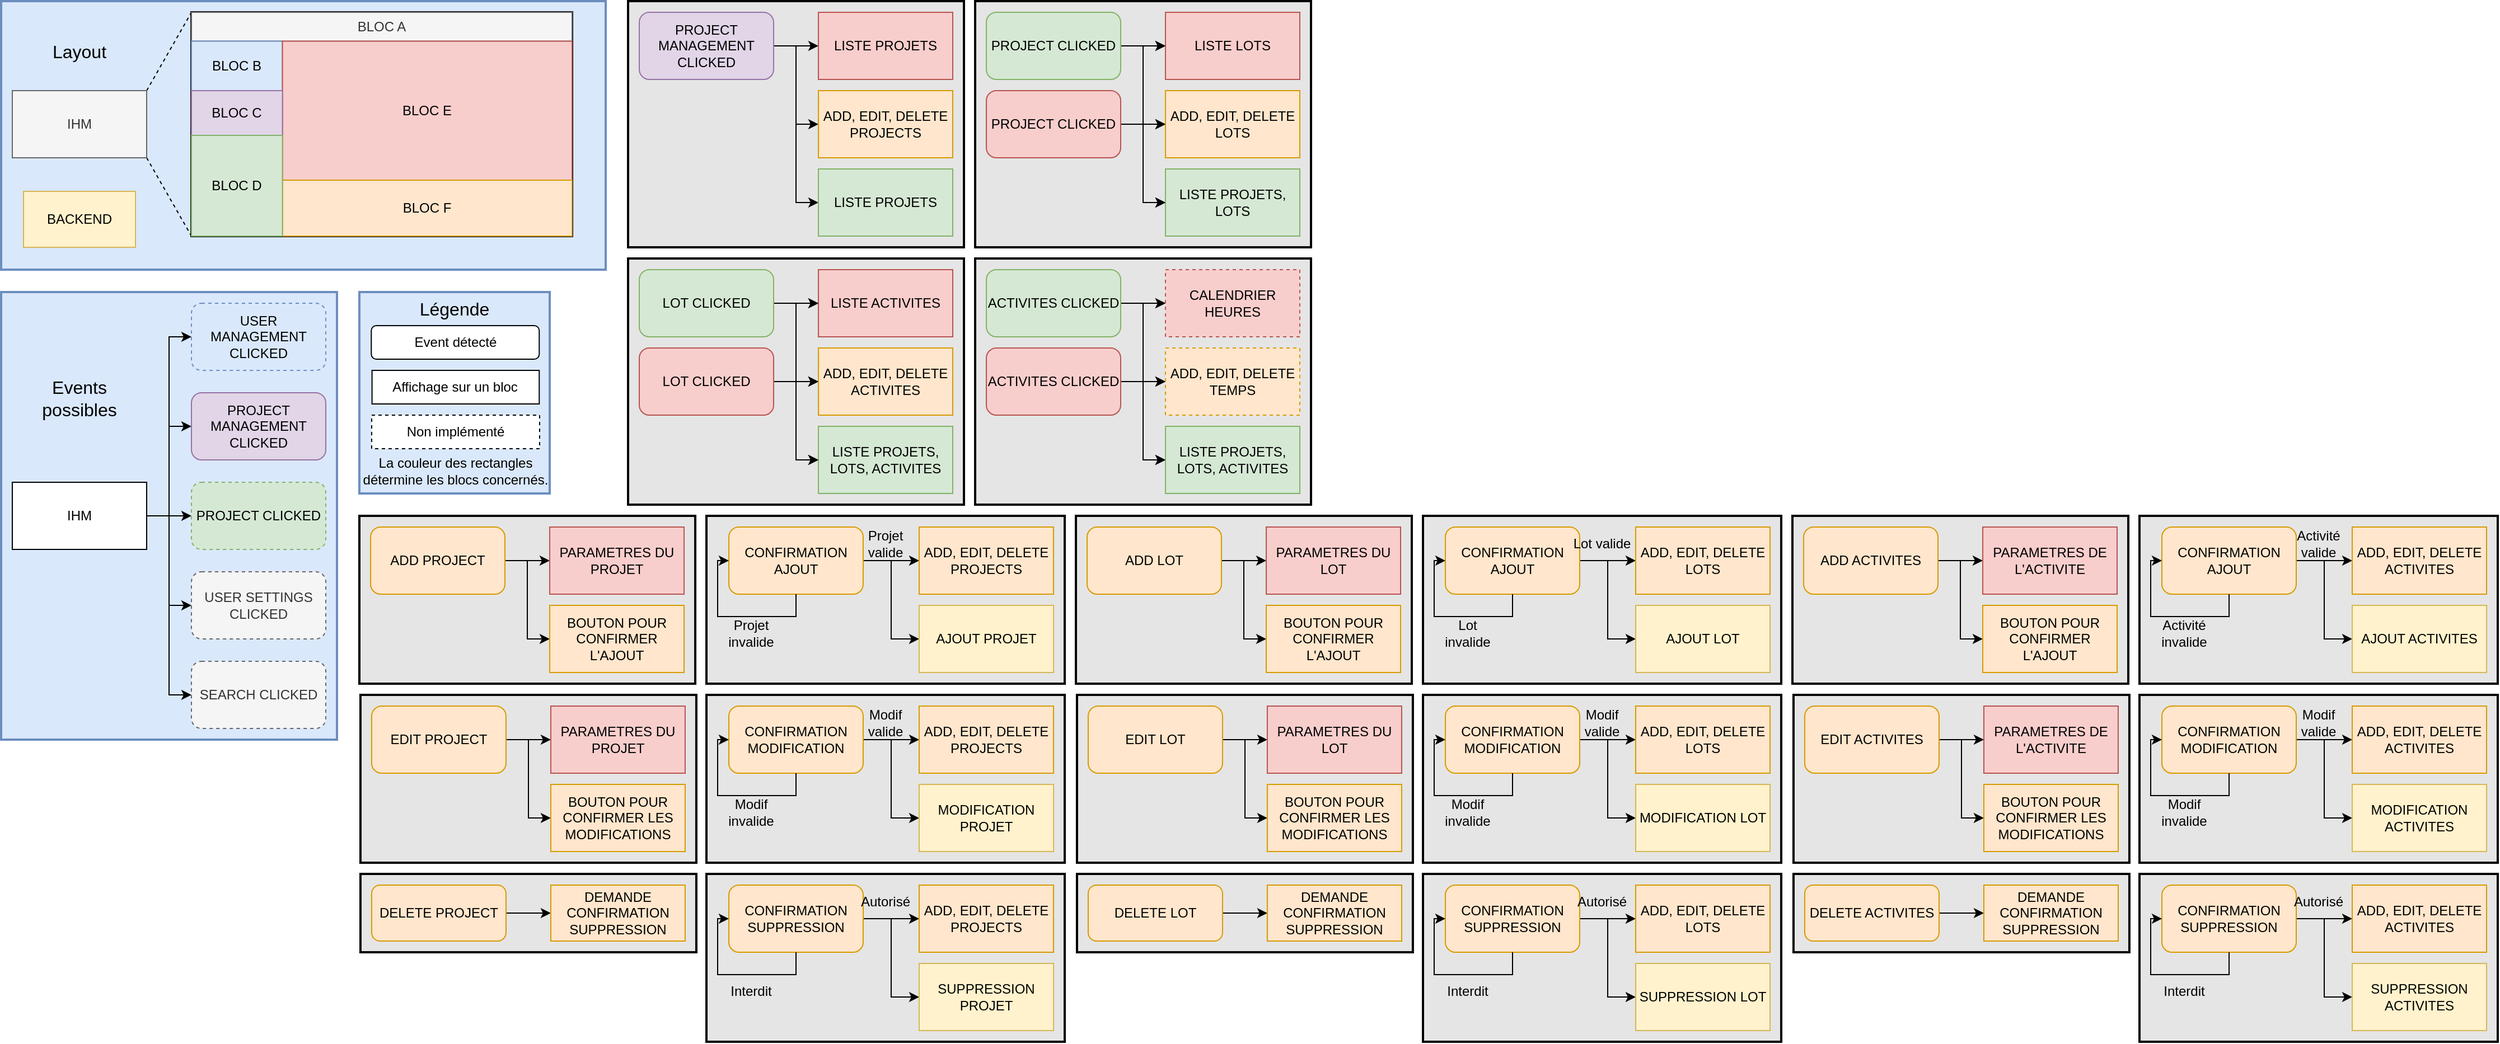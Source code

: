 <mxfile version="26.1.1">
  <diagram name="Page-1" id="aeegKRYO5-5cE-at2VME">
    <mxGraphModel dx="1122" dy="1625" grid="1" gridSize="10" guides="1" tooltips="1" connect="1" arrows="1" fold="1" page="1" pageScale="1" pageWidth="1400" pageHeight="850" math="0" shadow="0">
      <root>
        <mxCell id="0" />
        <mxCell id="1" parent="0" />
        <mxCell id="30E5ns5p_C7HyVAYwPgD-124" value="" style="rounded=0;whiteSpace=wrap;html=1;strokeWidth=2;fillColor=#dae8fc;perimeterSpacing=0;glass=0;shadow=0;strokeColor=#6c8ebf;" vertex="1" parent="1">
          <mxGeometry x="20" y="-830" width="540" height="240" as="geometry" />
        </mxCell>
        <mxCell id="30E5ns5p_C7HyVAYwPgD-122" value="" style="rounded=0;whiteSpace=wrap;html=1;strokeWidth=2;fillColor=#dae8fc;perimeterSpacing=0;glass=0;shadow=0;strokeColor=#6c8ebf;" vertex="1" parent="1">
          <mxGeometry x="20" y="-570" width="300" height="400" as="geometry" />
        </mxCell>
        <mxCell id="PdVLwvRMoZ06xOBQqHvc-40" value="" style="rounded=0;whiteSpace=wrap;html=1;strokeWidth=2;fillColor=#dae8fc;perimeterSpacing=0;glass=0;shadow=0;strokeColor=#6c8ebf;" parent="1" vertex="1">
          <mxGeometry x="340" y="-570" width="170" height="180" as="geometry" />
        </mxCell>
        <mxCell id="jPzO7c27cUPiiFDw-lQR-12" style="rounded=0;orthogonalLoop=1;jettySize=auto;html=1;exitX=1;exitY=0;exitDx=0;exitDy=0;entryX=0;entryY=0;entryDx=0;entryDy=0;dashed=1;endArrow=none;startFill=0;" parent="1" source="jPzO7c27cUPiiFDw-lQR-4" target="jPzO7c27cUPiiFDw-lQR-14" edge="1">
          <mxGeometry relative="1" as="geometry">
            <mxPoint x="430" y="-430" as="targetPoint" />
          </mxGeometry>
        </mxCell>
        <mxCell id="jPzO7c27cUPiiFDw-lQR-13" style="rounded=0;orthogonalLoop=1;jettySize=auto;html=1;exitX=1;exitY=1;exitDx=0;exitDy=0;entryX=0;entryY=1;entryDx=0;entryDy=0;endArrow=none;startFill=0;dashed=1;" parent="1" source="jPzO7c27cUPiiFDw-lQR-4" target="jPzO7c27cUPiiFDw-lQR-14" edge="1">
          <mxGeometry relative="1" as="geometry">
            <mxPoint x="430" y="-220" as="targetPoint" />
          </mxGeometry>
        </mxCell>
        <mxCell id="jPzO7c27cUPiiFDw-lQR-4" value="IHM" style="rounded=0;whiteSpace=wrap;html=1;fillColor=#f5f5f5;fontColor=#333333;strokeColor=#666666;" parent="1" vertex="1">
          <mxGeometry x="30" y="-750" width="120" height="60" as="geometry" />
        </mxCell>
        <mxCell id="jPzO7c27cUPiiFDw-lQR-23" value="USER MANAGEMENT CLICKED" style="rounded=1;whiteSpace=wrap;html=1;fillColor=#dae8fc;strokeColor=#6c8ebf;dashed=1;" parent="1" vertex="1">
          <mxGeometry x="190" y="-560" width="120" height="60" as="geometry" />
        </mxCell>
        <mxCell id="jPzO7c27cUPiiFDw-lQR-27" style="edgeStyle=orthogonalEdgeStyle;rounded=0;orthogonalLoop=1;jettySize=auto;html=1;entryX=0;entryY=0.5;entryDx=0;entryDy=0;" parent="1" source="jPzO7c27cUPiiFDw-lQR-26" target="jPzO7c27cUPiiFDw-lQR-23" edge="1">
          <mxGeometry relative="1" as="geometry" />
        </mxCell>
        <mxCell id="jPzO7c27cUPiiFDw-lQR-39" style="edgeStyle=orthogonalEdgeStyle;rounded=0;orthogonalLoop=1;jettySize=auto;html=1;exitX=1;exitY=0.5;exitDx=0;exitDy=0;entryX=0;entryY=0.5;entryDx=0;entryDy=0;" parent="1" source="jPzO7c27cUPiiFDw-lQR-26" target="jPzO7c27cUPiiFDw-lQR-28" edge="1">
          <mxGeometry relative="1" as="geometry" />
        </mxCell>
        <mxCell id="jPzO7c27cUPiiFDw-lQR-40" style="edgeStyle=orthogonalEdgeStyle;rounded=0;orthogonalLoop=1;jettySize=auto;html=1;exitX=1;exitY=0.5;exitDx=0;exitDy=0;entryX=0;entryY=0.5;entryDx=0;entryDy=0;" parent="1" source="jPzO7c27cUPiiFDw-lQR-26" target="jPzO7c27cUPiiFDw-lQR-38" edge="1">
          <mxGeometry relative="1" as="geometry" />
        </mxCell>
        <mxCell id="jPzO7c27cUPiiFDw-lQR-49" style="edgeStyle=orthogonalEdgeStyle;rounded=0;orthogonalLoop=1;jettySize=auto;html=1;exitX=1;exitY=0.5;exitDx=0;exitDy=0;entryX=0;entryY=0.5;entryDx=0;entryDy=0;" parent="1" source="jPzO7c27cUPiiFDw-lQR-26" target="jPzO7c27cUPiiFDw-lQR-45" edge="1">
          <mxGeometry relative="1" as="geometry" />
        </mxCell>
        <mxCell id="jPzO7c27cUPiiFDw-lQR-50" style="edgeStyle=orthogonalEdgeStyle;rounded=0;orthogonalLoop=1;jettySize=auto;html=1;exitX=1;exitY=0.5;exitDx=0;exitDy=0;entryX=0;entryY=0.5;entryDx=0;entryDy=0;" parent="1" source="jPzO7c27cUPiiFDw-lQR-26" target="jPzO7c27cUPiiFDw-lQR-46" edge="1">
          <mxGeometry relative="1" as="geometry" />
        </mxCell>
        <mxCell id="jPzO7c27cUPiiFDw-lQR-26" value="IHM" style="rounded=0;whiteSpace=wrap;html=1;" parent="1" vertex="1">
          <mxGeometry x="30" y="-400" width="120" height="60" as="geometry" />
        </mxCell>
        <mxCell id="jPzO7c27cUPiiFDw-lQR-28" value="PROJECT MANAGEMENT CLICKED" style="rounded=1;whiteSpace=wrap;html=1;fillColor=#e1d5e7;strokeColor=#9673a6;" parent="1" vertex="1">
          <mxGeometry x="190" y="-480" width="120" height="60" as="geometry" />
        </mxCell>
        <mxCell id="jPzO7c27cUPiiFDw-lQR-38" value="PROJECT CLICKED" style="rounded=1;whiteSpace=wrap;html=1;fillColor=#d5e8d4;strokeColor=#82b366;dashed=1;" parent="1" vertex="1">
          <mxGeometry x="190" y="-400" width="120" height="60" as="geometry" />
        </mxCell>
        <mxCell id="jPzO7c27cUPiiFDw-lQR-45" value="USER SETTINGS CLICKED" style="rounded=1;whiteSpace=wrap;html=1;fillColor=#f5f5f5;strokeColor=#666666;fontColor=#333333;dashed=1;" parent="1" vertex="1">
          <mxGeometry x="190" y="-320" width="120" height="60" as="geometry" />
        </mxCell>
        <mxCell id="jPzO7c27cUPiiFDw-lQR-46" value="SEARCH CLICKED" style="rounded=1;whiteSpace=wrap;html=1;fillColor=#f5f5f5;strokeColor=#666666;fontColor=#333333;dashed=1;" parent="1" vertex="1">
          <mxGeometry x="190" y="-240" width="120" height="60" as="geometry" />
        </mxCell>
        <mxCell id="PdVLwvRMoZ06xOBQqHvc-41" value="Event détecté" style="rounded=1;whiteSpace=wrap;html=1;" parent="1" vertex="1">
          <mxGeometry x="350.65" y="-540" width="150" height="30" as="geometry" />
        </mxCell>
        <mxCell id="PdVLwvRMoZ06xOBQqHvc-42" value="Affichage sur un bloc" style="rounded=0;whiteSpace=wrap;html=1;" parent="1" vertex="1">
          <mxGeometry x="351.3" y="-500" width="149.35" height="30" as="geometry" />
        </mxCell>
        <mxCell id="jPzO7c27cUPiiFDw-lQR-14" value="" style="rounded=0;whiteSpace=wrap;html=1;strokeWidth=2;fillColor=none;" parent="1" vertex="1">
          <mxGeometry x="190" y="-820" width="340" height="200" as="geometry" />
        </mxCell>
        <mxCell id="jPzO7c27cUPiiFDw-lQR-15" value="BLOC A" style="rounded=0;whiteSpace=wrap;html=1;fillColor=#f5f5f5;strokeColor=#666666;fontColor=#333333;" parent="1" vertex="1">
          <mxGeometry x="190" y="-820" width="340" height="25.806" as="geometry" />
        </mxCell>
        <mxCell id="jPzO7c27cUPiiFDw-lQR-16" value="BLOC B" style="rounded=0;whiteSpace=wrap;html=1;fillColor=#dae8fc;strokeColor=#6c8ebf;" parent="1" vertex="1">
          <mxGeometry x="190" y="-794.19" width="81.3" height="44.19" as="geometry" />
        </mxCell>
        <mxCell id="jPzO7c27cUPiiFDw-lQR-17" value="BLOC E" style="rounded=0;whiteSpace=wrap;html=1;fillColor=#f8cecc;strokeColor=#b85450;" parent="1" vertex="1">
          <mxGeometry x="271.3" y="-794.19" width="258.7" height="124.19" as="geometry" />
        </mxCell>
        <mxCell id="jPzO7c27cUPiiFDw-lQR-31" value="BLOC C" style="rounded=0;whiteSpace=wrap;html=1;fillColor=#e1d5e7;strokeColor=#9673a6;" parent="1" vertex="1">
          <mxGeometry x="190" y="-750" width="81.3" height="40" as="geometry" />
        </mxCell>
        <mxCell id="jPzO7c27cUPiiFDw-lQR-32" value="BLOC F" style="rounded=0;whiteSpace=wrap;html=1;fillColor=#ffe6cc;strokeColor=#d79b00;" parent="1" vertex="1">
          <mxGeometry x="271.3" y="-670" width="258.7" height="50" as="geometry" />
        </mxCell>
        <mxCell id="jPzO7c27cUPiiFDw-lQR-37" value="BLOC D" style="rounded=0;whiteSpace=wrap;html=1;fillColor=#d5e8d4;strokeColor=#82b366;" parent="1" vertex="1">
          <mxGeometry x="190" y="-710" width="81.3" height="90" as="geometry" />
        </mxCell>
        <mxCell id="30E5ns5p_C7HyVAYwPgD-68" value="Légende" style="text;html=1;align=center;verticalAlign=middle;whiteSpace=wrap;rounded=0;spacing=2;fontSize=16;" vertex="1" parent="1">
          <mxGeometry x="395" y="-570" width="60" height="30" as="geometry" />
        </mxCell>
        <mxCell id="30E5ns5p_C7HyVAYwPgD-69" value="La couleur des rectangles détermine les blocs concernés." style="text;html=1;align=center;verticalAlign=middle;whiteSpace=wrap;rounded=0;" vertex="1" parent="1">
          <mxGeometry x="340.97" y="-430" width="170" height="40" as="geometry" />
        </mxCell>
        <mxCell id="30E5ns5p_C7HyVAYwPgD-70" value="Non implémenté" style="rounded=0;whiteSpace=wrap;html=1;dashed=1;" vertex="1" parent="1">
          <mxGeometry x="350.97" y="-460" width="150" height="30" as="geometry" />
        </mxCell>
        <mxCell id="30E5ns5p_C7HyVAYwPgD-77" value="" style="rounded=0;whiteSpace=wrap;html=1;strokeWidth=2;fillColor=#E5E5E5;perimeterSpacing=0;glass=0;shadow=0;" vertex="1" parent="1">
          <mxGeometry x="580" y="-830" width="300" height="220" as="geometry" />
        </mxCell>
        <mxCell id="30E5ns5p_C7HyVAYwPgD-78" style="edgeStyle=orthogonalEdgeStyle;rounded=0;orthogonalLoop=1;jettySize=auto;html=1;" edge="1" parent="1" source="30E5ns5p_C7HyVAYwPgD-81" target="30E5ns5p_C7HyVAYwPgD-82">
          <mxGeometry relative="1" as="geometry" />
        </mxCell>
        <mxCell id="30E5ns5p_C7HyVAYwPgD-79" style="edgeStyle=orthogonalEdgeStyle;rounded=0;orthogonalLoop=1;jettySize=auto;html=1;entryX=0;entryY=0.5;entryDx=0;entryDy=0;" edge="1" parent="1" source="30E5ns5p_C7HyVAYwPgD-81" target="30E5ns5p_C7HyVAYwPgD-83">
          <mxGeometry relative="1" as="geometry" />
        </mxCell>
        <mxCell id="30E5ns5p_C7HyVAYwPgD-80" style="edgeStyle=orthogonalEdgeStyle;rounded=0;orthogonalLoop=1;jettySize=auto;html=1;entryX=0;entryY=0.5;entryDx=0;entryDy=0;" edge="1" parent="1" source="30E5ns5p_C7HyVAYwPgD-81" target="30E5ns5p_C7HyVAYwPgD-84">
          <mxGeometry relative="1" as="geometry" />
        </mxCell>
        <mxCell id="30E5ns5p_C7HyVAYwPgD-81" value="PROJECT MANAGEMENT CLICKED" style="rounded=1;whiteSpace=wrap;html=1;fillColor=#e1d5e7;strokeColor=#9673a6;" vertex="1" parent="1">
          <mxGeometry x="590" y="-820" width="120" height="60" as="geometry" />
        </mxCell>
        <mxCell id="30E5ns5p_C7HyVAYwPgD-82" value="LISTE PROJETS" style="rounded=0;whiteSpace=wrap;html=1;fillColor=#f8cecc;strokeColor=#b85450;" vertex="1" parent="1">
          <mxGeometry x="750" y="-820" width="120" height="60" as="geometry" />
        </mxCell>
        <mxCell id="30E5ns5p_C7HyVAYwPgD-83" value="ADD, EDIT, DELETE PROJECTS" style="rounded=0;whiteSpace=wrap;html=1;fillColor=#ffe6cc;strokeColor=#d79b00;" vertex="1" parent="1">
          <mxGeometry x="750" y="-750" width="120" height="60" as="geometry" />
        </mxCell>
        <mxCell id="30E5ns5p_C7HyVAYwPgD-84" value="LISTE PROJETS" style="rounded=0;whiteSpace=wrap;html=1;fillColor=#d5e8d4;strokeColor=#82b366;" vertex="1" parent="1">
          <mxGeometry x="750" y="-680" width="120" height="60" as="geometry" />
        </mxCell>
        <mxCell id="30E5ns5p_C7HyVAYwPgD-85" value="" style="rounded=0;whiteSpace=wrap;html=1;strokeWidth=2;fillColor=#E5E5E5;perimeterSpacing=0;glass=0;shadow=0;" vertex="1" parent="1">
          <mxGeometry x="890" y="-830" width="300" height="220" as="geometry" />
        </mxCell>
        <mxCell id="30E5ns5p_C7HyVAYwPgD-86" style="edgeStyle=orthogonalEdgeStyle;rounded=0;orthogonalLoop=1;jettySize=auto;html=1;" edge="1" parent="1" source="30E5ns5p_C7HyVAYwPgD-89" target="30E5ns5p_C7HyVAYwPgD-90">
          <mxGeometry relative="1" as="geometry" />
        </mxCell>
        <mxCell id="30E5ns5p_C7HyVAYwPgD-87" style="edgeStyle=orthogonalEdgeStyle;rounded=0;orthogonalLoop=1;jettySize=auto;html=1;entryX=0;entryY=0.5;entryDx=0;entryDy=0;" edge="1" parent="1" source="30E5ns5p_C7HyVAYwPgD-89" target="30E5ns5p_C7HyVAYwPgD-91">
          <mxGeometry relative="1" as="geometry" />
        </mxCell>
        <mxCell id="30E5ns5p_C7HyVAYwPgD-88" style="edgeStyle=orthogonalEdgeStyle;rounded=0;orthogonalLoop=1;jettySize=auto;html=1;entryX=0;entryY=0.5;entryDx=0;entryDy=0;" edge="1" parent="1" source="30E5ns5p_C7HyVAYwPgD-89" target="30E5ns5p_C7HyVAYwPgD-92">
          <mxGeometry relative="1" as="geometry" />
        </mxCell>
        <mxCell id="30E5ns5p_C7HyVAYwPgD-89" value="PROJECT CLICKED" style="rounded=1;whiteSpace=wrap;html=1;fillColor=#d5e8d4;strokeColor=#82b366;" vertex="1" parent="1">
          <mxGeometry x="900" y="-820" width="120" height="60" as="geometry" />
        </mxCell>
        <mxCell id="30E5ns5p_C7HyVAYwPgD-90" value="LISTE LOTS" style="rounded=0;whiteSpace=wrap;html=1;fillColor=#f8cecc;strokeColor=#b85450;" vertex="1" parent="1">
          <mxGeometry x="1060" y="-820" width="120" height="60" as="geometry" />
        </mxCell>
        <mxCell id="30E5ns5p_C7HyVAYwPgD-91" value="ADD, EDIT, DELETE LOTS" style="rounded=0;whiteSpace=wrap;html=1;fillColor=#ffe6cc;strokeColor=#d79b00;" vertex="1" parent="1">
          <mxGeometry x="1060" y="-750" width="120" height="60" as="geometry" />
        </mxCell>
        <mxCell id="30E5ns5p_C7HyVAYwPgD-92" value="LISTE PROJETS, LOTS" style="rounded=0;whiteSpace=wrap;html=1;fillColor=#d5e8d4;strokeColor=#82b366;" vertex="1" parent="1">
          <mxGeometry x="1060" y="-680" width="120" height="60" as="geometry" />
        </mxCell>
        <mxCell id="30E5ns5p_C7HyVAYwPgD-93" style="edgeStyle=orthogonalEdgeStyle;rounded=0;orthogonalLoop=1;jettySize=auto;html=1;entryX=0;entryY=0.5;entryDx=0;entryDy=0;" edge="1" parent="1" source="30E5ns5p_C7HyVAYwPgD-96" target="30E5ns5p_C7HyVAYwPgD-90">
          <mxGeometry relative="1" as="geometry" />
        </mxCell>
        <mxCell id="30E5ns5p_C7HyVAYwPgD-94" style="edgeStyle=orthogonalEdgeStyle;rounded=0;orthogonalLoop=1;jettySize=auto;html=1;entryX=0;entryY=0.5;entryDx=0;entryDy=0;" edge="1" parent="1" source="30E5ns5p_C7HyVAYwPgD-96" target="30E5ns5p_C7HyVAYwPgD-91">
          <mxGeometry relative="1" as="geometry" />
        </mxCell>
        <mxCell id="30E5ns5p_C7HyVAYwPgD-95" style="edgeStyle=orthogonalEdgeStyle;rounded=0;orthogonalLoop=1;jettySize=auto;html=1;entryX=0;entryY=0.5;entryDx=0;entryDy=0;" edge="1" parent="1" source="30E5ns5p_C7HyVAYwPgD-96" target="30E5ns5p_C7HyVAYwPgD-92">
          <mxGeometry relative="1" as="geometry" />
        </mxCell>
        <mxCell id="30E5ns5p_C7HyVAYwPgD-96" value="PROJECT CLICKED" style="rounded=1;whiteSpace=wrap;html=1;fillColor=#f8cecc;strokeColor=#b85450;" vertex="1" parent="1">
          <mxGeometry x="900" y="-750" width="120" height="60" as="geometry" />
        </mxCell>
        <mxCell id="30E5ns5p_C7HyVAYwPgD-97" value="" style="rounded=0;whiteSpace=wrap;html=1;strokeWidth=2;fillColor=#E5E5E5;perimeterSpacing=0;glass=0;shadow=0;" vertex="1" parent="1">
          <mxGeometry x="580" y="-600" width="300" height="220" as="geometry" />
        </mxCell>
        <mxCell id="30E5ns5p_C7HyVAYwPgD-98" style="edgeStyle=orthogonalEdgeStyle;rounded=0;orthogonalLoop=1;jettySize=auto;html=1;" edge="1" parent="1" source="30E5ns5p_C7HyVAYwPgD-101" target="30E5ns5p_C7HyVAYwPgD-102">
          <mxGeometry relative="1" as="geometry" />
        </mxCell>
        <mxCell id="30E5ns5p_C7HyVAYwPgD-99" style="edgeStyle=orthogonalEdgeStyle;rounded=0;orthogonalLoop=1;jettySize=auto;html=1;entryX=0;entryY=0.5;entryDx=0;entryDy=0;" edge="1" parent="1" source="30E5ns5p_C7HyVAYwPgD-101" target="30E5ns5p_C7HyVAYwPgD-103">
          <mxGeometry relative="1" as="geometry" />
        </mxCell>
        <mxCell id="30E5ns5p_C7HyVAYwPgD-100" style="edgeStyle=orthogonalEdgeStyle;rounded=0;orthogonalLoop=1;jettySize=auto;html=1;entryX=0;entryY=0.5;entryDx=0;entryDy=0;" edge="1" parent="1" source="30E5ns5p_C7HyVAYwPgD-101" target="30E5ns5p_C7HyVAYwPgD-104">
          <mxGeometry relative="1" as="geometry" />
        </mxCell>
        <mxCell id="30E5ns5p_C7HyVAYwPgD-101" value="LOT CLICKED" style="rounded=1;whiteSpace=wrap;html=1;fillColor=#d5e8d4;strokeColor=#82b366;" vertex="1" parent="1">
          <mxGeometry x="590" y="-590" width="120" height="60" as="geometry" />
        </mxCell>
        <mxCell id="30E5ns5p_C7HyVAYwPgD-102" value="LISTE ACTIVITES" style="rounded=0;whiteSpace=wrap;html=1;fillColor=#f8cecc;strokeColor=#b85450;" vertex="1" parent="1">
          <mxGeometry x="750" y="-590" width="120" height="60" as="geometry" />
        </mxCell>
        <mxCell id="30E5ns5p_C7HyVAYwPgD-103" value="ADD, EDIT, DELETE ACTIVITES" style="rounded=0;whiteSpace=wrap;html=1;fillColor=#ffe6cc;strokeColor=#d79b00;" vertex="1" parent="1">
          <mxGeometry x="750" y="-520" width="120" height="60" as="geometry" />
        </mxCell>
        <mxCell id="30E5ns5p_C7HyVAYwPgD-104" value="LISTE PROJETS, LOTS, ACTIVITES" style="rounded=0;whiteSpace=wrap;html=1;fillColor=#d5e8d4;strokeColor=#82b366;" vertex="1" parent="1">
          <mxGeometry x="750" y="-450" width="120" height="60" as="geometry" />
        </mxCell>
        <mxCell id="30E5ns5p_C7HyVAYwPgD-105" style="edgeStyle=orthogonalEdgeStyle;rounded=0;orthogonalLoop=1;jettySize=auto;html=1;entryX=0;entryY=0.5;entryDx=0;entryDy=0;" edge="1" parent="1" source="30E5ns5p_C7HyVAYwPgD-108" target="30E5ns5p_C7HyVAYwPgD-102">
          <mxGeometry relative="1" as="geometry" />
        </mxCell>
        <mxCell id="30E5ns5p_C7HyVAYwPgD-106" style="edgeStyle=orthogonalEdgeStyle;rounded=0;orthogonalLoop=1;jettySize=auto;html=1;entryX=0;entryY=0.5;entryDx=0;entryDy=0;" edge="1" parent="1" source="30E5ns5p_C7HyVAYwPgD-108" target="30E5ns5p_C7HyVAYwPgD-103">
          <mxGeometry relative="1" as="geometry" />
        </mxCell>
        <mxCell id="30E5ns5p_C7HyVAYwPgD-107" style="edgeStyle=orthogonalEdgeStyle;rounded=0;orthogonalLoop=1;jettySize=auto;html=1;entryX=0;entryY=0.5;entryDx=0;entryDy=0;" edge="1" parent="1" source="30E5ns5p_C7HyVAYwPgD-108" target="30E5ns5p_C7HyVAYwPgD-104">
          <mxGeometry relative="1" as="geometry" />
        </mxCell>
        <mxCell id="30E5ns5p_C7HyVAYwPgD-108" value="LOT CLICKED" style="rounded=1;whiteSpace=wrap;html=1;fillColor=#f8cecc;strokeColor=#b85450;" vertex="1" parent="1">
          <mxGeometry x="590" y="-520" width="120" height="60" as="geometry" />
        </mxCell>
        <mxCell id="30E5ns5p_C7HyVAYwPgD-109" value="" style="rounded=0;whiteSpace=wrap;html=1;strokeWidth=2;fillColor=#E5E5E5;perimeterSpacing=0;glass=0;shadow=0;" vertex="1" parent="1">
          <mxGeometry x="890" y="-600" width="300" height="220" as="geometry" />
        </mxCell>
        <mxCell id="30E5ns5p_C7HyVAYwPgD-110" style="edgeStyle=orthogonalEdgeStyle;rounded=0;orthogonalLoop=1;jettySize=auto;html=1;" edge="1" parent="1" source="30E5ns5p_C7HyVAYwPgD-113" target="30E5ns5p_C7HyVAYwPgD-114">
          <mxGeometry relative="1" as="geometry" />
        </mxCell>
        <mxCell id="30E5ns5p_C7HyVAYwPgD-111" style="edgeStyle=orthogonalEdgeStyle;rounded=0;orthogonalLoop=1;jettySize=auto;html=1;entryX=0;entryY=0.5;entryDx=0;entryDy=0;" edge="1" parent="1" source="30E5ns5p_C7HyVAYwPgD-113" target="30E5ns5p_C7HyVAYwPgD-115">
          <mxGeometry relative="1" as="geometry" />
        </mxCell>
        <mxCell id="30E5ns5p_C7HyVAYwPgD-112" style="edgeStyle=orthogonalEdgeStyle;rounded=0;orthogonalLoop=1;jettySize=auto;html=1;entryX=0;entryY=0.5;entryDx=0;entryDy=0;" edge="1" parent="1" source="30E5ns5p_C7HyVAYwPgD-113" target="30E5ns5p_C7HyVAYwPgD-116">
          <mxGeometry relative="1" as="geometry" />
        </mxCell>
        <mxCell id="30E5ns5p_C7HyVAYwPgD-113" value="ACTIVITES CLICKED" style="rounded=1;whiteSpace=wrap;html=1;fillColor=#d5e8d4;strokeColor=#82b366;" vertex="1" parent="1">
          <mxGeometry x="900" y="-590" width="120" height="60" as="geometry" />
        </mxCell>
        <mxCell id="30E5ns5p_C7HyVAYwPgD-114" value="CALENDRIER HEURES" style="rounded=0;whiteSpace=wrap;html=1;fillColor=#f8cecc;strokeColor=#b85450;dashed=1;" vertex="1" parent="1">
          <mxGeometry x="1060" y="-590" width="120" height="60" as="geometry" />
        </mxCell>
        <mxCell id="30E5ns5p_C7HyVAYwPgD-115" value="ADD, EDIT, DELETE TEMPS" style="rounded=0;whiteSpace=wrap;html=1;fillColor=#ffe6cc;strokeColor=#d79b00;dashed=1;" vertex="1" parent="1">
          <mxGeometry x="1060" y="-520" width="120" height="60" as="geometry" />
        </mxCell>
        <mxCell id="30E5ns5p_C7HyVAYwPgD-116" value="LISTE PROJETS, LOTS, ACTIVITES" style="rounded=0;whiteSpace=wrap;html=1;fillColor=#d5e8d4;strokeColor=#82b366;" vertex="1" parent="1">
          <mxGeometry x="1060" y="-450" width="120" height="60" as="geometry" />
        </mxCell>
        <mxCell id="30E5ns5p_C7HyVAYwPgD-117" style="edgeStyle=orthogonalEdgeStyle;rounded=0;orthogonalLoop=1;jettySize=auto;html=1;entryX=0;entryY=0.5;entryDx=0;entryDy=0;" edge="1" parent="1" source="30E5ns5p_C7HyVAYwPgD-120" target="30E5ns5p_C7HyVAYwPgD-114">
          <mxGeometry relative="1" as="geometry" />
        </mxCell>
        <mxCell id="30E5ns5p_C7HyVAYwPgD-118" style="edgeStyle=orthogonalEdgeStyle;rounded=0;orthogonalLoop=1;jettySize=auto;html=1;entryX=0;entryY=0.5;entryDx=0;entryDy=0;" edge="1" parent="1" source="30E5ns5p_C7HyVAYwPgD-120" target="30E5ns5p_C7HyVAYwPgD-115">
          <mxGeometry relative="1" as="geometry" />
        </mxCell>
        <mxCell id="30E5ns5p_C7HyVAYwPgD-119" style="edgeStyle=orthogonalEdgeStyle;rounded=0;orthogonalLoop=1;jettySize=auto;html=1;entryX=0;entryY=0.5;entryDx=0;entryDy=0;" edge="1" parent="1" source="30E5ns5p_C7HyVAYwPgD-120" target="30E5ns5p_C7HyVAYwPgD-116">
          <mxGeometry relative="1" as="geometry" />
        </mxCell>
        <mxCell id="30E5ns5p_C7HyVAYwPgD-120" value="ACTIVITES&amp;nbsp;CLICKED" style="rounded=1;whiteSpace=wrap;html=1;fillColor=#f8cecc;strokeColor=#b85450;" vertex="1" parent="1">
          <mxGeometry x="900" y="-520" width="120" height="60" as="geometry" />
        </mxCell>
        <mxCell id="30E5ns5p_C7HyVAYwPgD-121" value="Layout" style="text;html=1;align=center;verticalAlign=middle;whiteSpace=wrap;rounded=0;spacing=2;fontSize=16;" vertex="1" parent="1">
          <mxGeometry x="60" y="-800" width="60" height="30" as="geometry" />
        </mxCell>
        <mxCell id="30E5ns5p_C7HyVAYwPgD-123" value="Events possibles" style="text;html=1;align=center;verticalAlign=middle;whiteSpace=wrap;rounded=0;spacing=2;fontSize=16;" vertex="1" parent="1">
          <mxGeometry x="60" y="-490" width="60" height="30" as="geometry" />
        </mxCell>
        <mxCell id="30E5ns5p_C7HyVAYwPgD-125" value="" style="rounded=0;whiteSpace=wrap;html=1;strokeWidth=2;fillColor=#E5E5E5;perimeterSpacing=0;glass=0;shadow=0;" vertex="1" parent="1">
          <mxGeometry x="340" y="-370" width="300" height="150" as="geometry" />
        </mxCell>
        <mxCell id="30E5ns5p_C7HyVAYwPgD-126" style="edgeStyle=orthogonalEdgeStyle;rounded=0;orthogonalLoop=1;jettySize=auto;html=1;" edge="1" parent="1" source="30E5ns5p_C7HyVAYwPgD-129" target="30E5ns5p_C7HyVAYwPgD-130">
          <mxGeometry relative="1" as="geometry" />
        </mxCell>
        <mxCell id="30E5ns5p_C7HyVAYwPgD-127" style="edgeStyle=orthogonalEdgeStyle;rounded=0;orthogonalLoop=1;jettySize=auto;html=1;entryX=0;entryY=0.5;entryDx=0;entryDy=0;" edge="1" parent="1" source="30E5ns5p_C7HyVAYwPgD-129" target="30E5ns5p_C7HyVAYwPgD-131">
          <mxGeometry relative="1" as="geometry" />
        </mxCell>
        <mxCell id="30E5ns5p_C7HyVAYwPgD-129" value="ADD PROJECT" style="rounded=1;whiteSpace=wrap;html=1;fillColor=#ffe6cc;strokeColor=#d79b00;" vertex="1" parent="1">
          <mxGeometry x="350" y="-360" width="120" height="60" as="geometry" />
        </mxCell>
        <mxCell id="30E5ns5p_C7HyVAYwPgD-130" value="PARAMETRES DU PROJET" style="rounded=0;whiteSpace=wrap;html=1;fillColor=#f8cecc;strokeColor=#b85450;" vertex="1" parent="1">
          <mxGeometry x="510" y="-360" width="120" height="60" as="geometry" />
        </mxCell>
        <mxCell id="30E5ns5p_C7HyVAYwPgD-131" value="BOUTON POUR CONFIRMER L&#39;AJOUT" style="rounded=0;whiteSpace=wrap;html=1;fillColor=#ffe6cc;strokeColor=#d79b00;" vertex="1" parent="1">
          <mxGeometry x="510" y="-290" width="120" height="60" as="geometry" />
        </mxCell>
        <mxCell id="30E5ns5p_C7HyVAYwPgD-137" value="" style="rounded=0;whiteSpace=wrap;html=1;strokeWidth=2;fillColor=#E5E5E5;perimeterSpacing=0;glass=0;shadow=0;" vertex="1" parent="1">
          <mxGeometry x="340.97" y="-210" width="300" height="150" as="geometry" />
        </mxCell>
        <mxCell id="30E5ns5p_C7HyVAYwPgD-138" style="edgeStyle=orthogonalEdgeStyle;rounded=0;orthogonalLoop=1;jettySize=auto;html=1;" edge="1" parent="1" source="30E5ns5p_C7HyVAYwPgD-140" target="30E5ns5p_C7HyVAYwPgD-141">
          <mxGeometry relative="1" as="geometry" />
        </mxCell>
        <mxCell id="30E5ns5p_C7HyVAYwPgD-139" style="edgeStyle=orthogonalEdgeStyle;rounded=0;orthogonalLoop=1;jettySize=auto;html=1;entryX=0;entryY=0.5;entryDx=0;entryDy=0;" edge="1" parent="1" source="30E5ns5p_C7HyVAYwPgD-140" target="30E5ns5p_C7HyVAYwPgD-142">
          <mxGeometry relative="1" as="geometry" />
        </mxCell>
        <mxCell id="30E5ns5p_C7HyVAYwPgD-140" value="EDIT PROJECT" style="rounded=1;whiteSpace=wrap;html=1;fillColor=#ffe6cc;strokeColor=#d79b00;" vertex="1" parent="1">
          <mxGeometry x="350.97" y="-200" width="120" height="60" as="geometry" />
        </mxCell>
        <mxCell id="30E5ns5p_C7HyVAYwPgD-141" value="PARAMETRES DU PROJET" style="rounded=0;whiteSpace=wrap;html=1;fillColor=#f8cecc;strokeColor=#b85450;" vertex="1" parent="1">
          <mxGeometry x="510.97" y="-200" width="120" height="60" as="geometry" />
        </mxCell>
        <mxCell id="30E5ns5p_C7HyVAYwPgD-142" value="BOUTON POUR CONFIRMER LES MODIFICATIONS" style="rounded=0;whiteSpace=wrap;html=1;fillColor=#ffe6cc;strokeColor=#d79b00;" vertex="1" parent="1">
          <mxGeometry x="510.97" y="-130" width="120" height="60" as="geometry" />
        </mxCell>
        <mxCell id="30E5ns5p_C7HyVAYwPgD-143" value="" style="rounded=0;whiteSpace=wrap;html=1;strokeWidth=2;fillColor=#E5E5E5;perimeterSpacing=0;glass=0;shadow=0;" vertex="1" parent="1">
          <mxGeometry x="340.97" y="-50" width="300" height="70" as="geometry" />
        </mxCell>
        <mxCell id="30E5ns5p_C7HyVAYwPgD-144" style="edgeStyle=orthogonalEdgeStyle;rounded=0;orthogonalLoop=1;jettySize=auto;html=1;" edge="1" parent="1" source="30E5ns5p_C7HyVAYwPgD-146" target="30E5ns5p_C7HyVAYwPgD-147">
          <mxGeometry relative="1" as="geometry" />
        </mxCell>
        <mxCell id="30E5ns5p_C7HyVAYwPgD-146" value="DELETE PROJECT" style="rounded=1;whiteSpace=wrap;html=1;fillColor=#ffe6cc;strokeColor=#d79b00;" vertex="1" parent="1">
          <mxGeometry x="350.97" y="-40" width="120" height="50" as="geometry" />
        </mxCell>
        <mxCell id="30E5ns5p_C7HyVAYwPgD-147" value="DEMANDE CONFIRMATION SUPPRESSION" style="rounded=0;whiteSpace=wrap;html=1;fillColor=#ffe6cc;strokeColor=#d79b00;" vertex="1" parent="1">
          <mxGeometry x="510.97" y="-40" width="120" height="50" as="geometry" />
        </mxCell>
        <mxCell id="30E5ns5p_C7HyVAYwPgD-153" value="BACKEND" style="rounded=0;whiteSpace=wrap;html=1;fillColor=#fff2cc;strokeColor=#d6b656;" vertex="1" parent="1">
          <mxGeometry x="40" y="-660" width="100" height="50" as="geometry" />
        </mxCell>
        <mxCell id="30E5ns5p_C7HyVAYwPgD-158" value="" style="rounded=0;whiteSpace=wrap;html=1;strokeWidth=2;fillColor=#E5E5E5;perimeterSpacing=0;glass=0;shadow=0;" vertex="1" parent="1">
          <mxGeometry x="650" y="-370" width="320" height="150" as="geometry" />
        </mxCell>
        <mxCell id="30E5ns5p_C7HyVAYwPgD-159" style="edgeStyle=orthogonalEdgeStyle;rounded=0;orthogonalLoop=1;jettySize=auto;html=1;" edge="1" parent="1" source="30E5ns5p_C7HyVAYwPgD-161" target="30E5ns5p_C7HyVAYwPgD-162">
          <mxGeometry relative="1" as="geometry" />
        </mxCell>
        <mxCell id="30E5ns5p_C7HyVAYwPgD-160" style="edgeStyle=orthogonalEdgeStyle;rounded=0;orthogonalLoop=1;jettySize=auto;html=1;exitX=1;exitY=0.5;exitDx=0;exitDy=0;entryX=0;entryY=0.5;entryDx=0;entryDy=0;" edge="1" parent="1" source="30E5ns5p_C7HyVAYwPgD-161" target="30E5ns5p_C7HyVAYwPgD-163">
          <mxGeometry relative="1" as="geometry" />
        </mxCell>
        <mxCell id="30E5ns5p_C7HyVAYwPgD-161" value="CONFIRMATION AJOUT" style="rounded=1;whiteSpace=wrap;html=1;fillColor=#ffe6cc;strokeColor=#d79b00;" vertex="1" parent="1">
          <mxGeometry x="670" y="-360" width="120" height="60" as="geometry" />
        </mxCell>
        <mxCell id="30E5ns5p_C7HyVAYwPgD-162" value="ADD, EDIT, DELETE PROJECTS" style="rounded=0;whiteSpace=wrap;html=1;fillColor=#ffe6cc;strokeColor=#d79b00;" vertex="1" parent="1">
          <mxGeometry x="840" y="-360" width="120" height="60" as="geometry" />
        </mxCell>
        <mxCell id="30E5ns5p_C7HyVAYwPgD-163" value="AJOUT PROJET" style="rounded=0;whiteSpace=wrap;html=1;fillColor=#fff2cc;strokeColor=#d6b656;" vertex="1" parent="1">
          <mxGeometry x="840" y="-290" width="120" height="60" as="geometry" />
        </mxCell>
        <mxCell id="30E5ns5p_C7HyVAYwPgD-164" style="edgeStyle=orthogonalEdgeStyle;rounded=0;orthogonalLoop=1;jettySize=auto;html=1;exitX=0.5;exitY=1;exitDx=0;exitDy=0;entryX=0;entryY=0.5;entryDx=0;entryDy=0;" edge="1" parent="1" source="30E5ns5p_C7HyVAYwPgD-161" target="30E5ns5p_C7HyVAYwPgD-161">
          <mxGeometry relative="1" as="geometry">
            <Array as="points">
              <mxPoint x="730" y="-280" />
              <mxPoint x="660" y="-280" />
              <mxPoint x="660" y="-330" />
            </Array>
          </mxGeometry>
        </mxCell>
        <mxCell id="30E5ns5p_C7HyVAYwPgD-166" value="Projet invalide" style="text;html=1;align=center;verticalAlign=middle;whiteSpace=wrap;rounded=0;" vertex="1" parent="1">
          <mxGeometry x="660" y="-280" width="60" height="30" as="geometry" />
        </mxCell>
        <mxCell id="30E5ns5p_C7HyVAYwPgD-167" value="Projet valide" style="text;html=1;align=center;verticalAlign=middle;whiteSpace=wrap;rounded=0;" vertex="1" parent="1">
          <mxGeometry x="780" y="-360" width="60" height="30" as="geometry" />
        </mxCell>
        <mxCell id="30E5ns5p_C7HyVAYwPgD-168" value="" style="rounded=0;whiteSpace=wrap;html=1;strokeWidth=2;fillColor=#E5E5E5;perimeterSpacing=0;glass=0;shadow=0;" vertex="1" parent="1">
          <mxGeometry x="650" y="-210" width="320" height="150" as="geometry" />
        </mxCell>
        <mxCell id="30E5ns5p_C7HyVAYwPgD-169" style="edgeStyle=orthogonalEdgeStyle;rounded=0;orthogonalLoop=1;jettySize=auto;html=1;" edge="1" parent="1" source="30E5ns5p_C7HyVAYwPgD-171" target="30E5ns5p_C7HyVAYwPgD-172">
          <mxGeometry relative="1" as="geometry" />
        </mxCell>
        <mxCell id="30E5ns5p_C7HyVAYwPgD-170" style="edgeStyle=orthogonalEdgeStyle;rounded=0;orthogonalLoop=1;jettySize=auto;html=1;exitX=1;exitY=0.5;exitDx=0;exitDy=0;entryX=0;entryY=0.5;entryDx=0;entryDy=0;" edge="1" parent="1" source="30E5ns5p_C7HyVAYwPgD-171" target="30E5ns5p_C7HyVAYwPgD-173">
          <mxGeometry relative="1" as="geometry" />
        </mxCell>
        <mxCell id="30E5ns5p_C7HyVAYwPgD-171" value="CONFIRMATION MODIFICATION" style="rounded=1;whiteSpace=wrap;html=1;fillColor=#ffe6cc;strokeColor=#d79b00;" vertex="1" parent="1">
          <mxGeometry x="670" y="-200" width="120" height="60" as="geometry" />
        </mxCell>
        <mxCell id="30E5ns5p_C7HyVAYwPgD-172" value="ADD, EDIT, DELETE PROJECTS" style="rounded=0;whiteSpace=wrap;html=1;fillColor=#ffe6cc;strokeColor=#d79b00;" vertex="1" parent="1">
          <mxGeometry x="840" y="-200" width="120" height="60" as="geometry" />
        </mxCell>
        <mxCell id="30E5ns5p_C7HyVAYwPgD-173" value="MODIFICATION PROJET" style="rounded=0;whiteSpace=wrap;html=1;fillColor=#fff2cc;strokeColor=#d6b656;" vertex="1" parent="1">
          <mxGeometry x="840" y="-130" width="120" height="60" as="geometry" />
        </mxCell>
        <mxCell id="30E5ns5p_C7HyVAYwPgD-174" style="edgeStyle=orthogonalEdgeStyle;rounded=0;orthogonalLoop=1;jettySize=auto;html=1;exitX=0.5;exitY=1;exitDx=0;exitDy=0;entryX=0;entryY=0.5;entryDx=0;entryDy=0;" edge="1" parent="1" source="30E5ns5p_C7HyVAYwPgD-171" target="30E5ns5p_C7HyVAYwPgD-171">
          <mxGeometry relative="1" as="geometry">
            <Array as="points">
              <mxPoint x="730" y="-120" />
              <mxPoint x="660" y="-120" />
              <mxPoint x="660" y="-170" />
            </Array>
          </mxGeometry>
        </mxCell>
        <mxCell id="30E5ns5p_C7HyVAYwPgD-175" value="Modif invalide" style="text;html=1;align=center;verticalAlign=middle;whiteSpace=wrap;rounded=0;" vertex="1" parent="1">
          <mxGeometry x="660" y="-120" width="60" height="30" as="geometry" />
        </mxCell>
        <mxCell id="30E5ns5p_C7HyVAYwPgD-176" value="Modif valide" style="text;html=1;align=center;verticalAlign=middle;whiteSpace=wrap;rounded=0;" vertex="1" parent="1">
          <mxGeometry x="780" y="-200" width="60" height="30" as="geometry" />
        </mxCell>
        <mxCell id="30E5ns5p_C7HyVAYwPgD-178" value="" style="rounded=0;whiteSpace=wrap;html=1;strokeWidth=2;fillColor=#E5E5E5;perimeterSpacing=0;glass=0;shadow=0;" vertex="1" parent="1">
          <mxGeometry x="650" y="-50" width="320" height="150" as="geometry" />
        </mxCell>
        <mxCell id="30E5ns5p_C7HyVAYwPgD-179" style="edgeStyle=orthogonalEdgeStyle;rounded=0;orthogonalLoop=1;jettySize=auto;html=1;" edge="1" parent="1" source="30E5ns5p_C7HyVAYwPgD-181" target="30E5ns5p_C7HyVAYwPgD-182">
          <mxGeometry relative="1" as="geometry" />
        </mxCell>
        <mxCell id="30E5ns5p_C7HyVAYwPgD-180" style="edgeStyle=orthogonalEdgeStyle;rounded=0;orthogonalLoop=1;jettySize=auto;html=1;exitX=1;exitY=0.5;exitDx=0;exitDy=0;entryX=0;entryY=0.5;entryDx=0;entryDy=0;" edge="1" parent="1" source="30E5ns5p_C7HyVAYwPgD-181" target="30E5ns5p_C7HyVAYwPgD-183">
          <mxGeometry relative="1" as="geometry" />
        </mxCell>
        <mxCell id="30E5ns5p_C7HyVAYwPgD-181" value="CONFIRMATION SUPPRESSION" style="rounded=1;whiteSpace=wrap;html=1;fillColor=#ffe6cc;strokeColor=#d79b00;" vertex="1" parent="1">
          <mxGeometry x="670" y="-40" width="120" height="60" as="geometry" />
        </mxCell>
        <mxCell id="30E5ns5p_C7HyVAYwPgD-182" value="ADD, EDIT, DELETE PROJECTS" style="rounded=0;whiteSpace=wrap;html=1;fillColor=#ffe6cc;strokeColor=#d79b00;" vertex="1" parent="1">
          <mxGeometry x="840" y="-40" width="120" height="60" as="geometry" />
        </mxCell>
        <mxCell id="30E5ns5p_C7HyVAYwPgD-183" value="SUPPRESSION PROJET" style="rounded=0;whiteSpace=wrap;html=1;fillColor=#fff2cc;strokeColor=#d6b656;" vertex="1" parent="1">
          <mxGeometry x="840" y="30" width="120" height="60" as="geometry" />
        </mxCell>
        <mxCell id="30E5ns5p_C7HyVAYwPgD-184" style="edgeStyle=orthogonalEdgeStyle;rounded=0;orthogonalLoop=1;jettySize=auto;html=1;exitX=0.5;exitY=1;exitDx=0;exitDy=0;entryX=0;entryY=0.5;entryDx=0;entryDy=0;" edge="1" parent="1" source="30E5ns5p_C7HyVAYwPgD-181" target="30E5ns5p_C7HyVAYwPgD-181">
          <mxGeometry relative="1" as="geometry">
            <Array as="points">
              <mxPoint x="730" y="40" />
              <mxPoint x="660" y="40" />
              <mxPoint x="660" y="-10" />
            </Array>
          </mxGeometry>
        </mxCell>
        <mxCell id="30E5ns5p_C7HyVAYwPgD-185" value="Interdit" style="text;html=1;align=center;verticalAlign=middle;whiteSpace=wrap;rounded=0;" vertex="1" parent="1">
          <mxGeometry x="660" y="40" width="60" height="30" as="geometry" />
        </mxCell>
        <mxCell id="30E5ns5p_C7HyVAYwPgD-186" value="Autorisé" style="text;html=1;align=center;verticalAlign=middle;whiteSpace=wrap;rounded=0;" vertex="1" parent="1">
          <mxGeometry x="780" y="-40" width="60" height="30" as="geometry" />
        </mxCell>
        <mxCell id="30E5ns5p_C7HyVAYwPgD-187" value="" style="rounded=0;whiteSpace=wrap;html=1;strokeWidth=2;fillColor=#E5E5E5;perimeterSpacing=0;glass=0;shadow=0;" vertex="1" parent="1">
          <mxGeometry x="980" y="-370" width="300" height="150" as="geometry" />
        </mxCell>
        <mxCell id="30E5ns5p_C7HyVAYwPgD-188" style="edgeStyle=orthogonalEdgeStyle;rounded=0;orthogonalLoop=1;jettySize=auto;html=1;" edge="1" parent="1" source="30E5ns5p_C7HyVAYwPgD-190" target="30E5ns5p_C7HyVAYwPgD-191">
          <mxGeometry relative="1" as="geometry" />
        </mxCell>
        <mxCell id="30E5ns5p_C7HyVAYwPgD-189" style="edgeStyle=orthogonalEdgeStyle;rounded=0;orthogonalLoop=1;jettySize=auto;html=1;entryX=0;entryY=0.5;entryDx=0;entryDy=0;" edge="1" parent="1" source="30E5ns5p_C7HyVAYwPgD-190" target="30E5ns5p_C7HyVAYwPgD-192">
          <mxGeometry relative="1" as="geometry" />
        </mxCell>
        <mxCell id="30E5ns5p_C7HyVAYwPgD-190" value="ADD LOT" style="rounded=1;whiteSpace=wrap;html=1;fillColor=#ffe6cc;strokeColor=#d79b00;" vertex="1" parent="1">
          <mxGeometry x="990" y="-360" width="120" height="60" as="geometry" />
        </mxCell>
        <mxCell id="30E5ns5p_C7HyVAYwPgD-191" value="PARAMETRES DU LOT" style="rounded=0;whiteSpace=wrap;html=1;fillColor=#f8cecc;strokeColor=#b85450;" vertex="1" parent="1">
          <mxGeometry x="1150" y="-360" width="120" height="60" as="geometry" />
        </mxCell>
        <mxCell id="30E5ns5p_C7HyVAYwPgD-192" value="BOUTON POUR CONFIRMER L&#39;AJOUT" style="rounded=0;whiteSpace=wrap;html=1;fillColor=#ffe6cc;strokeColor=#d79b00;" vertex="1" parent="1">
          <mxGeometry x="1150" y="-290" width="120" height="60" as="geometry" />
        </mxCell>
        <mxCell id="30E5ns5p_C7HyVAYwPgD-193" value="" style="rounded=0;whiteSpace=wrap;html=1;strokeWidth=2;fillColor=#E5E5E5;perimeterSpacing=0;glass=0;shadow=0;" vertex="1" parent="1">
          <mxGeometry x="980.97" y="-210" width="300" height="150" as="geometry" />
        </mxCell>
        <mxCell id="30E5ns5p_C7HyVAYwPgD-194" style="edgeStyle=orthogonalEdgeStyle;rounded=0;orthogonalLoop=1;jettySize=auto;html=1;" edge="1" parent="1" source="30E5ns5p_C7HyVAYwPgD-196" target="30E5ns5p_C7HyVAYwPgD-197">
          <mxGeometry relative="1" as="geometry" />
        </mxCell>
        <mxCell id="30E5ns5p_C7HyVAYwPgD-195" style="edgeStyle=orthogonalEdgeStyle;rounded=0;orthogonalLoop=1;jettySize=auto;html=1;entryX=0;entryY=0.5;entryDx=0;entryDy=0;" edge="1" parent="1" source="30E5ns5p_C7HyVAYwPgD-196" target="30E5ns5p_C7HyVAYwPgD-198">
          <mxGeometry relative="1" as="geometry" />
        </mxCell>
        <mxCell id="30E5ns5p_C7HyVAYwPgD-196" value="EDIT LOT" style="rounded=1;whiteSpace=wrap;html=1;fillColor=#ffe6cc;strokeColor=#d79b00;" vertex="1" parent="1">
          <mxGeometry x="990.97" y="-200" width="120" height="60" as="geometry" />
        </mxCell>
        <mxCell id="30E5ns5p_C7HyVAYwPgD-197" value="PARAMETRES DU LOT" style="rounded=0;whiteSpace=wrap;html=1;fillColor=#f8cecc;strokeColor=#b85450;" vertex="1" parent="1">
          <mxGeometry x="1150.97" y="-200" width="120" height="60" as="geometry" />
        </mxCell>
        <mxCell id="30E5ns5p_C7HyVAYwPgD-198" value="BOUTON POUR CONFIRMER LES MODIFICATIONS" style="rounded=0;whiteSpace=wrap;html=1;fillColor=#ffe6cc;strokeColor=#d79b00;" vertex="1" parent="1">
          <mxGeometry x="1150.97" y="-130" width="120" height="60" as="geometry" />
        </mxCell>
        <mxCell id="30E5ns5p_C7HyVAYwPgD-199" value="" style="rounded=0;whiteSpace=wrap;html=1;strokeWidth=2;fillColor=#E5E5E5;perimeterSpacing=0;glass=0;shadow=0;" vertex="1" parent="1">
          <mxGeometry x="980.97" y="-50" width="300" height="70" as="geometry" />
        </mxCell>
        <mxCell id="30E5ns5p_C7HyVAYwPgD-200" style="edgeStyle=orthogonalEdgeStyle;rounded=0;orthogonalLoop=1;jettySize=auto;html=1;" edge="1" parent="1" source="30E5ns5p_C7HyVAYwPgD-201" target="30E5ns5p_C7HyVAYwPgD-202">
          <mxGeometry relative="1" as="geometry" />
        </mxCell>
        <mxCell id="30E5ns5p_C7HyVAYwPgD-201" value="DELETE LOT" style="rounded=1;whiteSpace=wrap;html=1;fillColor=#ffe6cc;strokeColor=#d79b00;" vertex="1" parent="1">
          <mxGeometry x="990.97" y="-40" width="120" height="50" as="geometry" />
        </mxCell>
        <mxCell id="30E5ns5p_C7HyVAYwPgD-202" value="DEMANDE CONFIRMATION SUPPRESSION" style="rounded=0;whiteSpace=wrap;html=1;fillColor=#ffe6cc;strokeColor=#d79b00;" vertex="1" parent="1">
          <mxGeometry x="1150.97" y="-40" width="120" height="50" as="geometry" />
        </mxCell>
        <mxCell id="30E5ns5p_C7HyVAYwPgD-203" value="" style="rounded=0;whiteSpace=wrap;html=1;strokeWidth=2;fillColor=#E5E5E5;perimeterSpacing=0;glass=0;shadow=0;" vertex="1" parent="1">
          <mxGeometry x="1290" y="-370" width="320" height="150" as="geometry" />
        </mxCell>
        <mxCell id="30E5ns5p_C7HyVAYwPgD-204" style="edgeStyle=orthogonalEdgeStyle;rounded=0;orthogonalLoop=1;jettySize=auto;html=1;" edge="1" parent="1" source="30E5ns5p_C7HyVAYwPgD-206" target="30E5ns5p_C7HyVAYwPgD-207">
          <mxGeometry relative="1" as="geometry" />
        </mxCell>
        <mxCell id="30E5ns5p_C7HyVAYwPgD-205" style="edgeStyle=orthogonalEdgeStyle;rounded=0;orthogonalLoop=1;jettySize=auto;html=1;exitX=1;exitY=0.5;exitDx=0;exitDy=0;entryX=0;entryY=0.5;entryDx=0;entryDy=0;" edge="1" parent="1" source="30E5ns5p_C7HyVAYwPgD-206" target="30E5ns5p_C7HyVAYwPgD-208">
          <mxGeometry relative="1" as="geometry" />
        </mxCell>
        <mxCell id="30E5ns5p_C7HyVAYwPgD-206" value="CONFIRMATION AJOUT" style="rounded=1;whiteSpace=wrap;html=1;fillColor=#ffe6cc;strokeColor=#d79b00;" vertex="1" parent="1">
          <mxGeometry x="1310" y="-360" width="120" height="60" as="geometry" />
        </mxCell>
        <mxCell id="30E5ns5p_C7HyVAYwPgD-207" value="ADD, EDIT, DELETE LOTS" style="rounded=0;whiteSpace=wrap;html=1;fillColor=#ffe6cc;strokeColor=#d79b00;" vertex="1" parent="1">
          <mxGeometry x="1480" y="-360" width="120" height="60" as="geometry" />
        </mxCell>
        <mxCell id="30E5ns5p_C7HyVAYwPgD-208" value="AJOUT LOT" style="rounded=0;whiteSpace=wrap;html=1;fillColor=#fff2cc;strokeColor=#d6b656;" vertex="1" parent="1">
          <mxGeometry x="1480" y="-290" width="120" height="60" as="geometry" />
        </mxCell>
        <mxCell id="30E5ns5p_C7HyVAYwPgD-209" style="edgeStyle=orthogonalEdgeStyle;rounded=0;orthogonalLoop=1;jettySize=auto;html=1;exitX=0.5;exitY=1;exitDx=0;exitDy=0;entryX=0;entryY=0.5;entryDx=0;entryDy=0;" edge="1" parent="1" source="30E5ns5p_C7HyVAYwPgD-206" target="30E5ns5p_C7HyVAYwPgD-206">
          <mxGeometry relative="1" as="geometry">
            <Array as="points">
              <mxPoint x="1370" y="-280" />
              <mxPoint x="1300" y="-280" />
              <mxPoint x="1300" y="-330" />
            </Array>
          </mxGeometry>
        </mxCell>
        <mxCell id="30E5ns5p_C7HyVAYwPgD-210" value="Lot invalide" style="text;html=1;align=center;verticalAlign=middle;whiteSpace=wrap;rounded=0;" vertex="1" parent="1">
          <mxGeometry x="1300" y="-280" width="60" height="30" as="geometry" />
        </mxCell>
        <mxCell id="30E5ns5p_C7HyVAYwPgD-211" value="Lot valide" style="text;html=1;align=center;verticalAlign=middle;whiteSpace=wrap;rounded=0;" vertex="1" parent="1">
          <mxGeometry x="1420" y="-360" width="60" height="30" as="geometry" />
        </mxCell>
        <mxCell id="30E5ns5p_C7HyVAYwPgD-212" value="" style="rounded=0;whiteSpace=wrap;html=1;strokeWidth=2;fillColor=#E5E5E5;perimeterSpacing=0;glass=0;shadow=0;" vertex="1" parent="1">
          <mxGeometry x="1290" y="-210" width="320" height="150" as="geometry" />
        </mxCell>
        <mxCell id="30E5ns5p_C7HyVAYwPgD-213" style="edgeStyle=orthogonalEdgeStyle;rounded=0;orthogonalLoop=1;jettySize=auto;html=1;" edge="1" parent="1" source="30E5ns5p_C7HyVAYwPgD-215" target="30E5ns5p_C7HyVAYwPgD-216">
          <mxGeometry relative="1" as="geometry" />
        </mxCell>
        <mxCell id="30E5ns5p_C7HyVAYwPgD-214" style="edgeStyle=orthogonalEdgeStyle;rounded=0;orthogonalLoop=1;jettySize=auto;html=1;exitX=1;exitY=0.5;exitDx=0;exitDy=0;entryX=0;entryY=0.5;entryDx=0;entryDy=0;" edge="1" parent="1" source="30E5ns5p_C7HyVAYwPgD-215" target="30E5ns5p_C7HyVAYwPgD-217">
          <mxGeometry relative="1" as="geometry" />
        </mxCell>
        <mxCell id="30E5ns5p_C7HyVAYwPgD-215" value="CONFIRMATION MODIFICATION" style="rounded=1;whiteSpace=wrap;html=1;fillColor=#ffe6cc;strokeColor=#d79b00;" vertex="1" parent="1">
          <mxGeometry x="1310" y="-200" width="120" height="60" as="geometry" />
        </mxCell>
        <mxCell id="30E5ns5p_C7HyVAYwPgD-216" value="ADD, EDIT, DELETE LOTS" style="rounded=0;whiteSpace=wrap;html=1;fillColor=#ffe6cc;strokeColor=#d79b00;" vertex="1" parent="1">
          <mxGeometry x="1480" y="-200" width="120" height="60" as="geometry" />
        </mxCell>
        <mxCell id="30E5ns5p_C7HyVAYwPgD-217" value="MODIFICATION LOT" style="rounded=0;whiteSpace=wrap;html=1;fillColor=#fff2cc;strokeColor=#d6b656;" vertex="1" parent="1">
          <mxGeometry x="1480" y="-130" width="120" height="60" as="geometry" />
        </mxCell>
        <mxCell id="30E5ns5p_C7HyVAYwPgD-218" style="edgeStyle=orthogonalEdgeStyle;rounded=0;orthogonalLoop=1;jettySize=auto;html=1;exitX=0.5;exitY=1;exitDx=0;exitDy=0;entryX=0;entryY=0.5;entryDx=0;entryDy=0;" edge="1" parent="1" source="30E5ns5p_C7HyVAYwPgD-215" target="30E5ns5p_C7HyVAYwPgD-215">
          <mxGeometry relative="1" as="geometry">
            <Array as="points">
              <mxPoint x="1370" y="-120" />
              <mxPoint x="1300" y="-120" />
              <mxPoint x="1300" y="-170" />
            </Array>
          </mxGeometry>
        </mxCell>
        <mxCell id="30E5ns5p_C7HyVAYwPgD-219" value="Modif invalide" style="text;html=1;align=center;verticalAlign=middle;whiteSpace=wrap;rounded=0;" vertex="1" parent="1">
          <mxGeometry x="1300" y="-120" width="60" height="30" as="geometry" />
        </mxCell>
        <mxCell id="30E5ns5p_C7HyVAYwPgD-220" value="Modif valide" style="text;html=1;align=center;verticalAlign=middle;whiteSpace=wrap;rounded=0;" vertex="1" parent="1">
          <mxGeometry x="1420" y="-200" width="60" height="30" as="geometry" />
        </mxCell>
        <mxCell id="30E5ns5p_C7HyVAYwPgD-221" value="" style="rounded=0;whiteSpace=wrap;html=1;strokeWidth=2;fillColor=#E5E5E5;perimeterSpacing=0;glass=0;shadow=0;" vertex="1" parent="1">
          <mxGeometry x="1290" y="-50" width="320" height="150" as="geometry" />
        </mxCell>
        <mxCell id="30E5ns5p_C7HyVAYwPgD-222" style="edgeStyle=orthogonalEdgeStyle;rounded=0;orthogonalLoop=1;jettySize=auto;html=1;" edge="1" parent="1" source="30E5ns5p_C7HyVAYwPgD-224" target="30E5ns5p_C7HyVAYwPgD-225">
          <mxGeometry relative="1" as="geometry" />
        </mxCell>
        <mxCell id="30E5ns5p_C7HyVAYwPgD-223" style="edgeStyle=orthogonalEdgeStyle;rounded=0;orthogonalLoop=1;jettySize=auto;html=1;exitX=1;exitY=0.5;exitDx=0;exitDy=0;entryX=0;entryY=0.5;entryDx=0;entryDy=0;" edge="1" parent="1" source="30E5ns5p_C7HyVAYwPgD-224" target="30E5ns5p_C7HyVAYwPgD-226">
          <mxGeometry relative="1" as="geometry" />
        </mxCell>
        <mxCell id="30E5ns5p_C7HyVAYwPgD-224" value="CONFIRMATION SUPPRESSION" style="rounded=1;whiteSpace=wrap;html=1;fillColor=#ffe6cc;strokeColor=#d79b00;" vertex="1" parent="1">
          <mxGeometry x="1310" y="-40" width="120" height="60" as="geometry" />
        </mxCell>
        <mxCell id="30E5ns5p_C7HyVAYwPgD-225" value="ADD, EDIT, DELETE LOTS" style="rounded=0;whiteSpace=wrap;html=1;fillColor=#ffe6cc;strokeColor=#d79b00;" vertex="1" parent="1">
          <mxGeometry x="1480" y="-40" width="120" height="60" as="geometry" />
        </mxCell>
        <mxCell id="30E5ns5p_C7HyVAYwPgD-226" value="SUPPRESSION LOT" style="rounded=0;whiteSpace=wrap;html=1;fillColor=#fff2cc;strokeColor=#d6b656;" vertex="1" parent="1">
          <mxGeometry x="1480" y="30" width="120" height="60" as="geometry" />
        </mxCell>
        <mxCell id="30E5ns5p_C7HyVAYwPgD-227" style="edgeStyle=orthogonalEdgeStyle;rounded=0;orthogonalLoop=1;jettySize=auto;html=1;exitX=0.5;exitY=1;exitDx=0;exitDy=0;entryX=0;entryY=0.5;entryDx=0;entryDy=0;" edge="1" parent="1" source="30E5ns5p_C7HyVAYwPgD-224" target="30E5ns5p_C7HyVAYwPgD-224">
          <mxGeometry relative="1" as="geometry">
            <Array as="points">
              <mxPoint x="1370" y="40" />
              <mxPoint x="1300" y="40" />
              <mxPoint x="1300" y="-10" />
            </Array>
          </mxGeometry>
        </mxCell>
        <mxCell id="30E5ns5p_C7HyVAYwPgD-228" value="Interdit" style="text;html=1;align=center;verticalAlign=middle;whiteSpace=wrap;rounded=0;" vertex="1" parent="1">
          <mxGeometry x="1300" y="40" width="60" height="30" as="geometry" />
        </mxCell>
        <mxCell id="30E5ns5p_C7HyVAYwPgD-229" value="Autorisé" style="text;html=1;align=center;verticalAlign=middle;whiteSpace=wrap;rounded=0;" vertex="1" parent="1">
          <mxGeometry x="1420" y="-40" width="60" height="30" as="geometry" />
        </mxCell>
        <mxCell id="30E5ns5p_C7HyVAYwPgD-230" value="" style="rounded=0;whiteSpace=wrap;html=1;strokeWidth=2;fillColor=#E5E5E5;perimeterSpacing=0;glass=0;shadow=0;" vertex="1" parent="1">
          <mxGeometry x="1620" y="-370" width="300" height="150" as="geometry" />
        </mxCell>
        <mxCell id="30E5ns5p_C7HyVAYwPgD-231" style="edgeStyle=orthogonalEdgeStyle;rounded=0;orthogonalLoop=1;jettySize=auto;html=1;" edge="1" parent="1" source="30E5ns5p_C7HyVAYwPgD-233" target="30E5ns5p_C7HyVAYwPgD-234">
          <mxGeometry relative="1" as="geometry" />
        </mxCell>
        <mxCell id="30E5ns5p_C7HyVAYwPgD-232" style="edgeStyle=orthogonalEdgeStyle;rounded=0;orthogonalLoop=1;jettySize=auto;html=1;entryX=0;entryY=0.5;entryDx=0;entryDy=0;" edge="1" parent="1" source="30E5ns5p_C7HyVAYwPgD-233" target="30E5ns5p_C7HyVAYwPgD-235">
          <mxGeometry relative="1" as="geometry" />
        </mxCell>
        <mxCell id="30E5ns5p_C7HyVAYwPgD-233" value="ADD ACTIVITES" style="rounded=1;whiteSpace=wrap;html=1;fillColor=#ffe6cc;strokeColor=#d79b00;" vertex="1" parent="1">
          <mxGeometry x="1630" y="-360" width="120" height="60" as="geometry" />
        </mxCell>
        <mxCell id="30E5ns5p_C7HyVAYwPgD-234" value="PARAMETRES DE L&#39;ACTIVITE" style="rounded=0;whiteSpace=wrap;html=1;fillColor=#f8cecc;strokeColor=#b85450;" vertex="1" parent="1">
          <mxGeometry x="1790" y="-360" width="120" height="60" as="geometry" />
        </mxCell>
        <mxCell id="30E5ns5p_C7HyVAYwPgD-235" value="BOUTON POUR CONFIRMER L&#39;AJOUT" style="rounded=0;whiteSpace=wrap;html=1;fillColor=#ffe6cc;strokeColor=#d79b00;" vertex="1" parent="1">
          <mxGeometry x="1790" y="-290" width="120" height="60" as="geometry" />
        </mxCell>
        <mxCell id="30E5ns5p_C7HyVAYwPgD-236" value="" style="rounded=0;whiteSpace=wrap;html=1;strokeWidth=2;fillColor=#E5E5E5;perimeterSpacing=0;glass=0;shadow=0;" vertex="1" parent="1">
          <mxGeometry x="1620.97" y="-210" width="300" height="150" as="geometry" />
        </mxCell>
        <mxCell id="30E5ns5p_C7HyVAYwPgD-237" style="edgeStyle=orthogonalEdgeStyle;rounded=0;orthogonalLoop=1;jettySize=auto;html=1;" edge="1" parent="1" source="30E5ns5p_C7HyVAYwPgD-239" target="30E5ns5p_C7HyVAYwPgD-240">
          <mxGeometry relative="1" as="geometry" />
        </mxCell>
        <mxCell id="30E5ns5p_C7HyVAYwPgD-238" style="edgeStyle=orthogonalEdgeStyle;rounded=0;orthogonalLoop=1;jettySize=auto;html=1;entryX=0;entryY=0.5;entryDx=0;entryDy=0;" edge="1" parent="1" source="30E5ns5p_C7HyVAYwPgD-239" target="30E5ns5p_C7HyVAYwPgD-241">
          <mxGeometry relative="1" as="geometry" />
        </mxCell>
        <mxCell id="30E5ns5p_C7HyVAYwPgD-239" value="EDIT ACTIVITES" style="rounded=1;whiteSpace=wrap;html=1;fillColor=#ffe6cc;strokeColor=#d79b00;" vertex="1" parent="1">
          <mxGeometry x="1630.97" y="-200" width="120" height="60" as="geometry" />
        </mxCell>
        <mxCell id="30E5ns5p_C7HyVAYwPgD-240" value="PARAMETRES DE L&#39;ACTIVITE" style="rounded=0;whiteSpace=wrap;html=1;fillColor=#f8cecc;strokeColor=#b85450;" vertex="1" parent="1">
          <mxGeometry x="1790.97" y="-200" width="120" height="60" as="geometry" />
        </mxCell>
        <mxCell id="30E5ns5p_C7HyVAYwPgD-241" value="BOUTON POUR CONFIRMER LES MODIFICATIONS" style="rounded=0;whiteSpace=wrap;html=1;fillColor=#ffe6cc;strokeColor=#d79b00;" vertex="1" parent="1">
          <mxGeometry x="1790.97" y="-130" width="120" height="60" as="geometry" />
        </mxCell>
        <mxCell id="30E5ns5p_C7HyVAYwPgD-242" value="" style="rounded=0;whiteSpace=wrap;html=1;strokeWidth=2;fillColor=#E5E5E5;perimeterSpacing=0;glass=0;shadow=0;" vertex="1" parent="1">
          <mxGeometry x="1620.97" y="-50" width="300" height="70" as="geometry" />
        </mxCell>
        <mxCell id="30E5ns5p_C7HyVAYwPgD-243" style="edgeStyle=orthogonalEdgeStyle;rounded=0;orthogonalLoop=1;jettySize=auto;html=1;" edge="1" parent="1" source="30E5ns5p_C7HyVAYwPgD-244" target="30E5ns5p_C7HyVAYwPgD-245">
          <mxGeometry relative="1" as="geometry" />
        </mxCell>
        <mxCell id="30E5ns5p_C7HyVAYwPgD-244" value="DELETE ACTIVITES" style="rounded=1;whiteSpace=wrap;html=1;fillColor=#ffe6cc;strokeColor=#d79b00;" vertex="1" parent="1">
          <mxGeometry x="1630.97" y="-40" width="120" height="50" as="geometry" />
        </mxCell>
        <mxCell id="30E5ns5p_C7HyVAYwPgD-245" value="DEMANDE CONFIRMATION SUPPRESSION" style="rounded=0;whiteSpace=wrap;html=1;fillColor=#ffe6cc;strokeColor=#d79b00;" vertex="1" parent="1">
          <mxGeometry x="1790.97" y="-40" width="120" height="50" as="geometry" />
        </mxCell>
        <mxCell id="30E5ns5p_C7HyVAYwPgD-246" value="" style="rounded=0;whiteSpace=wrap;html=1;strokeWidth=2;fillColor=#E5E5E5;perimeterSpacing=0;glass=0;shadow=0;" vertex="1" parent="1">
          <mxGeometry x="1930" y="-370" width="320" height="150" as="geometry" />
        </mxCell>
        <mxCell id="30E5ns5p_C7HyVAYwPgD-247" style="edgeStyle=orthogonalEdgeStyle;rounded=0;orthogonalLoop=1;jettySize=auto;html=1;" edge="1" parent="1" source="30E5ns5p_C7HyVAYwPgD-249" target="30E5ns5p_C7HyVAYwPgD-250">
          <mxGeometry relative="1" as="geometry" />
        </mxCell>
        <mxCell id="30E5ns5p_C7HyVAYwPgD-248" style="edgeStyle=orthogonalEdgeStyle;rounded=0;orthogonalLoop=1;jettySize=auto;html=1;exitX=1;exitY=0.5;exitDx=0;exitDy=0;entryX=0;entryY=0.5;entryDx=0;entryDy=0;" edge="1" parent="1" source="30E5ns5p_C7HyVAYwPgD-249" target="30E5ns5p_C7HyVAYwPgD-251">
          <mxGeometry relative="1" as="geometry" />
        </mxCell>
        <mxCell id="30E5ns5p_C7HyVAYwPgD-249" value="CONFIRMATION AJOUT" style="rounded=1;whiteSpace=wrap;html=1;fillColor=#ffe6cc;strokeColor=#d79b00;" vertex="1" parent="1">
          <mxGeometry x="1950" y="-360" width="120" height="60" as="geometry" />
        </mxCell>
        <mxCell id="30E5ns5p_C7HyVAYwPgD-250" value="ADD, EDIT, DELETE ACTIVITES" style="rounded=0;whiteSpace=wrap;html=1;fillColor=#ffe6cc;strokeColor=#d79b00;" vertex="1" parent="1">
          <mxGeometry x="2120" y="-360" width="120" height="60" as="geometry" />
        </mxCell>
        <mxCell id="30E5ns5p_C7HyVAYwPgD-251" value="AJOUT ACTIVITES" style="rounded=0;whiteSpace=wrap;html=1;fillColor=#fff2cc;strokeColor=#d6b656;" vertex="1" parent="1">
          <mxGeometry x="2120" y="-290" width="120" height="60" as="geometry" />
        </mxCell>
        <mxCell id="30E5ns5p_C7HyVAYwPgD-252" style="edgeStyle=orthogonalEdgeStyle;rounded=0;orthogonalLoop=1;jettySize=auto;html=1;exitX=0.5;exitY=1;exitDx=0;exitDy=0;entryX=0;entryY=0.5;entryDx=0;entryDy=0;" edge="1" parent="1" source="30E5ns5p_C7HyVAYwPgD-249" target="30E5ns5p_C7HyVAYwPgD-249">
          <mxGeometry relative="1" as="geometry">
            <Array as="points">
              <mxPoint x="2010" y="-280" />
              <mxPoint x="1940" y="-280" />
              <mxPoint x="1940" y="-330" />
            </Array>
          </mxGeometry>
        </mxCell>
        <mxCell id="30E5ns5p_C7HyVAYwPgD-253" value="Activité invalide" style="text;html=1;align=center;verticalAlign=middle;whiteSpace=wrap;rounded=0;" vertex="1" parent="1">
          <mxGeometry x="1940" y="-280" width="60" height="30" as="geometry" />
        </mxCell>
        <mxCell id="30E5ns5p_C7HyVAYwPgD-254" value="Activité valide" style="text;html=1;align=center;verticalAlign=middle;whiteSpace=wrap;rounded=0;" vertex="1" parent="1">
          <mxGeometry x="2060" y="-360" width="60" height="30" as="geometry" />
        </mxCell>
        <mxCell id="30E5ns5p_C7HyVAYwPgD-255" value="" style="rounded=0;whiteSpace=wrap;html=1;strokeWidth=2;fillColor=#E5E5E5;perimeterSpacing=0;glass=0;shadow=0;" vertex="1" parent="1">
          <mxGeometry x="1930" y="-210" width="320" height="150" as="geometry" />
        </mxCell>
        <mxCell id="30E5ns5p_C7HyVAYwPgD-256" style="edgeStyle=orthogonalEdgeStyle;rounded=0;orthogonalLoop=1;jettySize=auto;html=1;" edge="1" parent="1" source="30E5ns5p_C7HyVAYwPgD-258" target="30E5ns5p_C7HyVAYwPgD-259">
          <mxGeometry relative="1" as="geometry" />
        </mxCell>
        <mxCell id="30E5ns5p_C7HyVAYwPgD-257" style="edgeStyle=orthogonalEdgeStyle;rounded=0;orthogonalLoop=1;jettySize=auto;html=1;exitX=1;exitY=0.5;exitDx=0;exitDy=0;entryX=0;entryY=0.5;entryDx=0;entryDy=0;" edge="1" parent="1" source="30E5ns5p_C7HyVAYwPgD-258" target="30E5ns5p_C7HyVAYwPgD-260">
          <mxGeometry relative="1" as="geometry" />
        </mxCell>
        <mxCell id="30E5ns5p_C7HyVAYwPgD-258" value="CONFIRMATION MODIFICATION" style="rounded=1;whiteSpace=wrap;html=1;fillColor=#ffe6cc;strokeColor=#d79b00;" vertex="1" parent="1">
          <mxGeometry x="1950" y="-200" width="120" height="60" as="geometry" />
        </mxCell>
        <mxCell id="30E5ns5p_C7HyVAYwPgD-259" value="ADD, EDIT, DELETE ACTIVITES" style="rounded=0;whiteSpace=wrap;html=1;fillColor=#ffe6cc;strokeColor=#d79b00;" vertex="1" parent="1">
          <mxGeometry x="2120" y="-200" width="120" height="60" as="geometry" />
        </mxCell>
        <mxCell id="30E5ns5p_C7HyVAYwPgD-260" value="MODIFICATION ACTIVITES" style="rounded=0;whiteSpace=wrap;html=1;fillColor=#fff2cc;strokeColor=#d6b656;" vertex="1" parent="1">
          <mxGeometry x="2120" y="-130" width="120" height="60" as="geometry" />
        </mxCell>
        <mxCell id="30E5ns5p_C7HyVAYwPgD-261" style="edgeStyle=orthogonalEdgeStyle;rounded=0;orthogonalLoop=1;jettySize=auto;html=1;exitX=0.5;exitY=1;exitDx=0;exitDy=0;entryX=0;entryY=0.5;entryDx=0;entryDy=0;" edge="1" parent="1" source="30E5ns5p_C7HyVAYwPgD-258" target="30E5ns5p_C7HyVAYwPgD-258">
          <mxGeometry relative="1" as="geometry">
            <Array as="points">
              <mxPoint x="2010" y="-120" />
              <mxPoint x="1940" y="-120" />
              <mxPoint x="1940" y="-170" />
            </Array>
          </mxGeometry>
        </mxCell>
        <mxCell id="30E5ns5p_C7HyVAYwPgD-262" value="Modif invalide" style="text;html=1;align=center;verticalAlign=middle;whiteSpace=wrap;rounded=0;" vertex="1" parent="1">
          <mxGeometry x="1940" y="-120" width="60" height="30" as="geometry" />
        </mxCell>
        <mxCell id="30E5ns5p_C7HyVAYwPgD-263" value="Modif valide" style="text;html=1;align=center;verticalAlign=middle;whiteSpace=wrap;rounded=0;" vertex="1" parent="1">
          <mxGeometry x="2060" y="-200" width="60" height="30" as="geometry" />
        </mxCell>
        <mxCell id="30E5ns5p_C7HyVAYwPgD-264" value="" style="rounded=0;whiteSpace=wrap;html=1;strokeWidth=2;fillColor=#E5E5E5;perimeterSpacing=0;glass=0;shadow=0;" vertex="1" parent="1">
          <mxGeometry x="1930" y="-50" width="320" height="150" as="geometry" />
        </mxCell>
        <mxCell id="30E5ns5p_C7HyVAYwPgD-265" style="edgeStyle=orthogonalEdgeStyle;rounded=0;orthogonalLoop=1;jettySize=auto;html=1;" edge="1" parent="1" source="30E5ns5p_C7HyVAYwPgD-267" target="30E5ns5p_C7HyVAYwPgD-268">
          <mxGeometry relative="1" as="geometry" />
        </mxCell>
        <mxCell id="30E5ns5p_C7HyVAYwPgD-266" style="edgeStyle=orthogonalEdgeStyle;rounded=0;orthogonalLoop=1;jettySize=auto;html=1;exitX=1;exitY=0.5;exitDx=0;exitDy=0;entryX=0;entryY=0.5;entryDx=0;entryDy=0;" edge="1" parent="1" source="30E5ns5p_C7HyVAYwPgD-267" target="30E5ns5p_C7HyVAYwPgD-269">
          <mxGeometry relative="1" as="geometry" />
        </mxCell>
        <mxCell id="30E5ns5p_C7HyVAYwPgD-267" value="CONFIRMATION SUPPRESSION" style="rounded=1;whiteSpace=wrap;html=1;fillColor=#ffe6cc;strokeColor=#d79b00;" vertex="1" parent="1">
          <mxGeometry x="1950" y="-40" width="120" height="60" as="geometry" />
        </mxCell>
        <mxCell id="30E5ns5p_C7HyVAYwPgD-268" value="ADD, EDIT, DELETE ACTIVITES" style="rounded=0;whiteSpace=wrap;html=1;fillColor=#ffe6cc;strokeColor=#d79b00;" vertex="1" parent="1">
          <mxGeometry x="2120" y="-40" width="120" height="60" as="geometry" />
        </mxCell>
        <mxCell id="30E5ns5p_C7HyVAYwPgD-269" value="SUPPRESSION ACTIVITES" style="rounded=0;whiteSpace=wrap;html=1;fillColor=#fff2cc;strokeColor=#d6b656;" vertex="1" parent="1">
          <mxGeometry x="2120" y="30" width="120" height="60" as="geometry" />
        </mxCell>
        <mxCell id="30E5ns5p_C7HyVAYwPgD-270" style="edgeStyle=orthogonalEdgeStyle;rounded=0;orthogonalLoop=1;jettySize=auto;html=1;exitX=0.5;exitY=1;exitDx=0;exitDy=0;entryX=0;entryY=0.5;entryDx=0;entryDy=0;" edge="1" parent="1" source="30E5ns5p_C7HyVAYwPgD-267" target="30E5ns5p_C7HyVAYwPgD-267">
          <mxGeometry relative="1" as="geometry">
            <Array as="points">
              <mxPoint x="2010" y="40" />
              <mxPoint x="1940" y="40" />
              <mxPoint x="1940" y="-10" />
            </Array>
          </mxGeometry>
        </mxCell>
        <mxCell id="30E5ns5p_C7HyVAYwPgD-271" value="Interdit" style="text;html=1;align=center;verticalAlign=middle;whiteSpace=wrap;rounded=0;" vertex="1" parent="1">
          <mxGeometry x="1940" y="40" width="60" height="30" as="geometry" />
        </mxCell>
        <mxCell id="30E5ns5p_C7HyVAYwPgD-272" value="Autorisé" style="text;html=1;align=center;verticalAlign=middle;whiteSpace=wrap;rounded=0;" vertex="1" parent="1">
          <mxGeometry x="2060" y="-40" width="60" height="30" as="geometry" />
        </mxCell>
      </root>
    </mxGraphModel>
  </diagram>
</mxfile>
